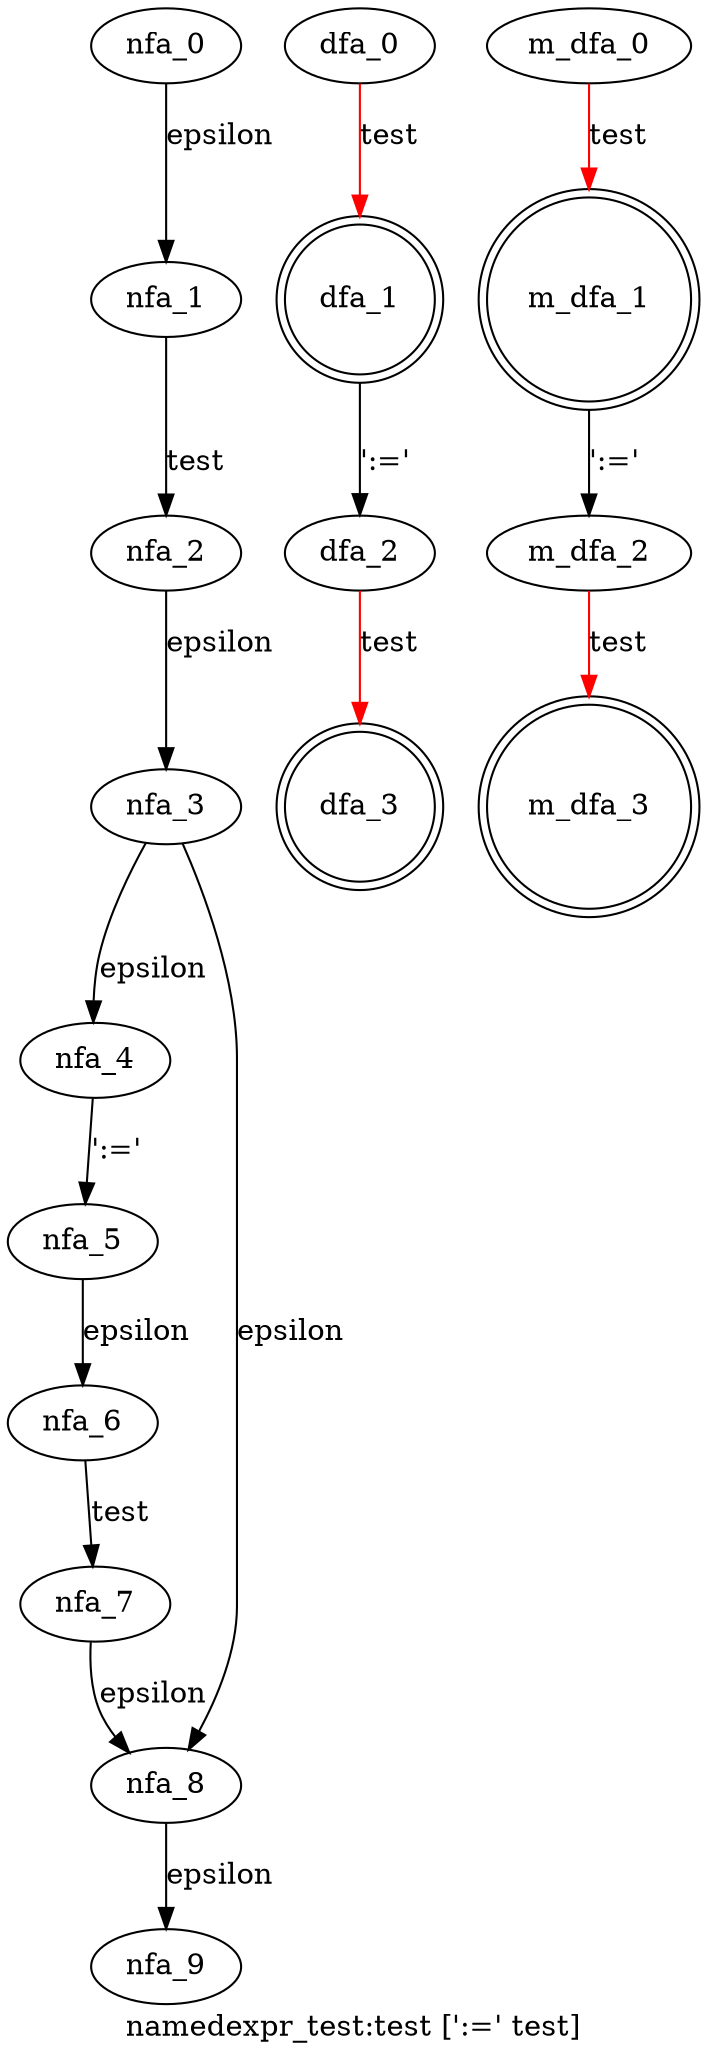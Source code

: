 digraph namedexpr_test {
 graph[label="namedexpr_test:test [':=' test]"]
 subgraph namedexpr_test_nfa {
  nfa_0->nfa_1[label="epsilon"]
  nfa_1->nfa_2[label="test"]
  nfa_2->nfa_3[label="epsilon"]
  nfa_3->nfa_4[label="epsilon"]
  nfa_4->nfa_5[label="':='"]
  nfa_5->nfa_6[label="epsilon"]
  nfa_6->nfa_7[label="test"]
  nfa_7->nfa_8[label="epsilon"]
  nfa_8->nfa_9[label="epsilon"]
  nfa_3->nfa_8[label="epsilon"]
  }
 subgraph namedexpr_test_dfa {
  dfa_0->dfa_1[label="test",color=red]
  dfa_1->dfa_2[label="':='"]
  dfa_2->dfa_3[label="test",color=red]
  dfa_1[shape=doublecircle]
  dfa_3[shape=doublecircle]
  }
 subgraph namedexpr_test_m_dfa {
  m_dfa_0->m_dfa_1[label="test",color=red]
  m_dfa_1->m_dfa_2[label="':='"]
  m_dfa_2->m_dfa_3[label="test",color=red]
  m_dfa_1[shape=doublecircle]
  m_dfa_3[shape=doublecircle]
  }
}
